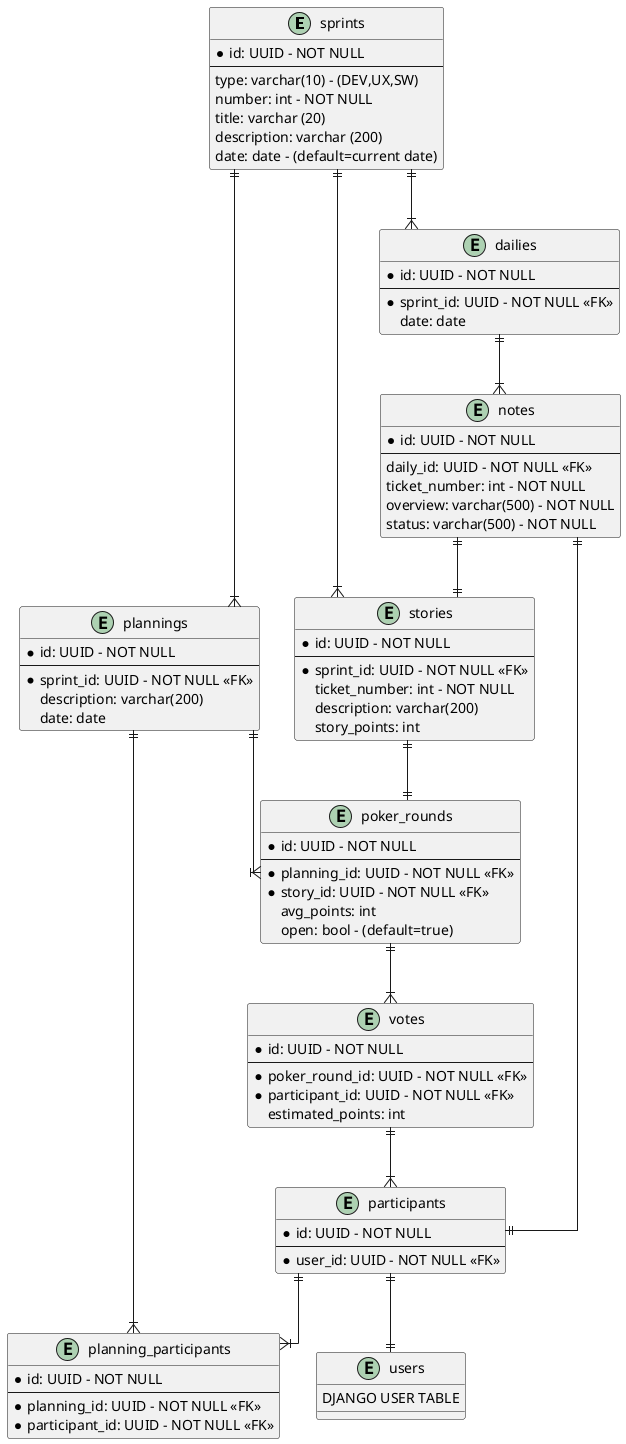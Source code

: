 @startuml

' hide the spot
' hide circle

' avoid problems with angled crows feet
skinparam linetype ortho

entity "sprints" as sprints {
  *id: UUID - NOT NULL
  --
  type: varchar(10) - (DEV,UX,SW)
  number: int - NOT NULL
  title: varchar (20)
  description: varchar (200)
  date: date - (default=current date)
}

entity "stories" as stories {
  *id: UUID - NOT NULL
  --
  *sprint_id: UUID - NOT NULL <<FK>>
  ticket_number: int - NOT NULL
  description: varchar(200)
  story_points: int
}

entity "plannings" as plannings {
  *id: UUID - NOT NULL
  --
  *sprint_id: UUID - NOT NULL <<FK>>
  description: varchar(200)
  date: date
}

entity "planning_participants" as planning_participants{
  *id: UUID - NOT NULL
  --
  *planning_id: UUID - NOT NULL <<FK>>
  *participant_id: UUID - NOT NULL <<FK>>
}

entity "poker_rounds" as poker_rounds{
  *id: UUID - NOT NULL
  --
  *planning_id: UUID - NOT NULL <<FK>>
  *story_id: UUID - NOT NULL <<FK>>
  avg_points: int
  open: bool - (default=true)
}

entity "votes" as votes{
  *id: UUID - NOT NULL
  --
  *poker_round_id: UUID - NOT NULL <<FK>>
  *participant_id: UUID - NOT NULL <<FK>>
  estimated_points: int
}

entity "dailies" as dailies {
  *id: UUID - NOT NULL
  --
  *sprint_id: UUID - NOT NULL <<FK>>
  date: date
}

entity "notes" as notes{
  *id: UUID - NOT NULL
  --
  daily_id: UUID - NOT NULL <<FK>>
  ticket_number: int - NOT NULL
  overview: varchar(500) - NOT NULL
  status: varchar(500) - NOT NULL
}

entity "participants" as participants {
  *id: UUID - NOT NULL
  --
  *user_id: UUID - NOT NULL <<FK>>
}

entity "users" as users{
  DJANGO USER TABLE
}

sprints ||--|{ stories
sprints ||--|{ plannings
sprints ||--|{ dailies

stories ||--|| poker_rounds

plannings ||--|{ planning_participants
plannings ||--|{ poker_rounds

poker_rounds ||--|{ votes

votes ||--|{ participants

dailies ||--|{ notes

notes ||--|| participants
notes ||--|| stories

participants ||--|{ planning_participants

participants ||--|| users


@enduml
